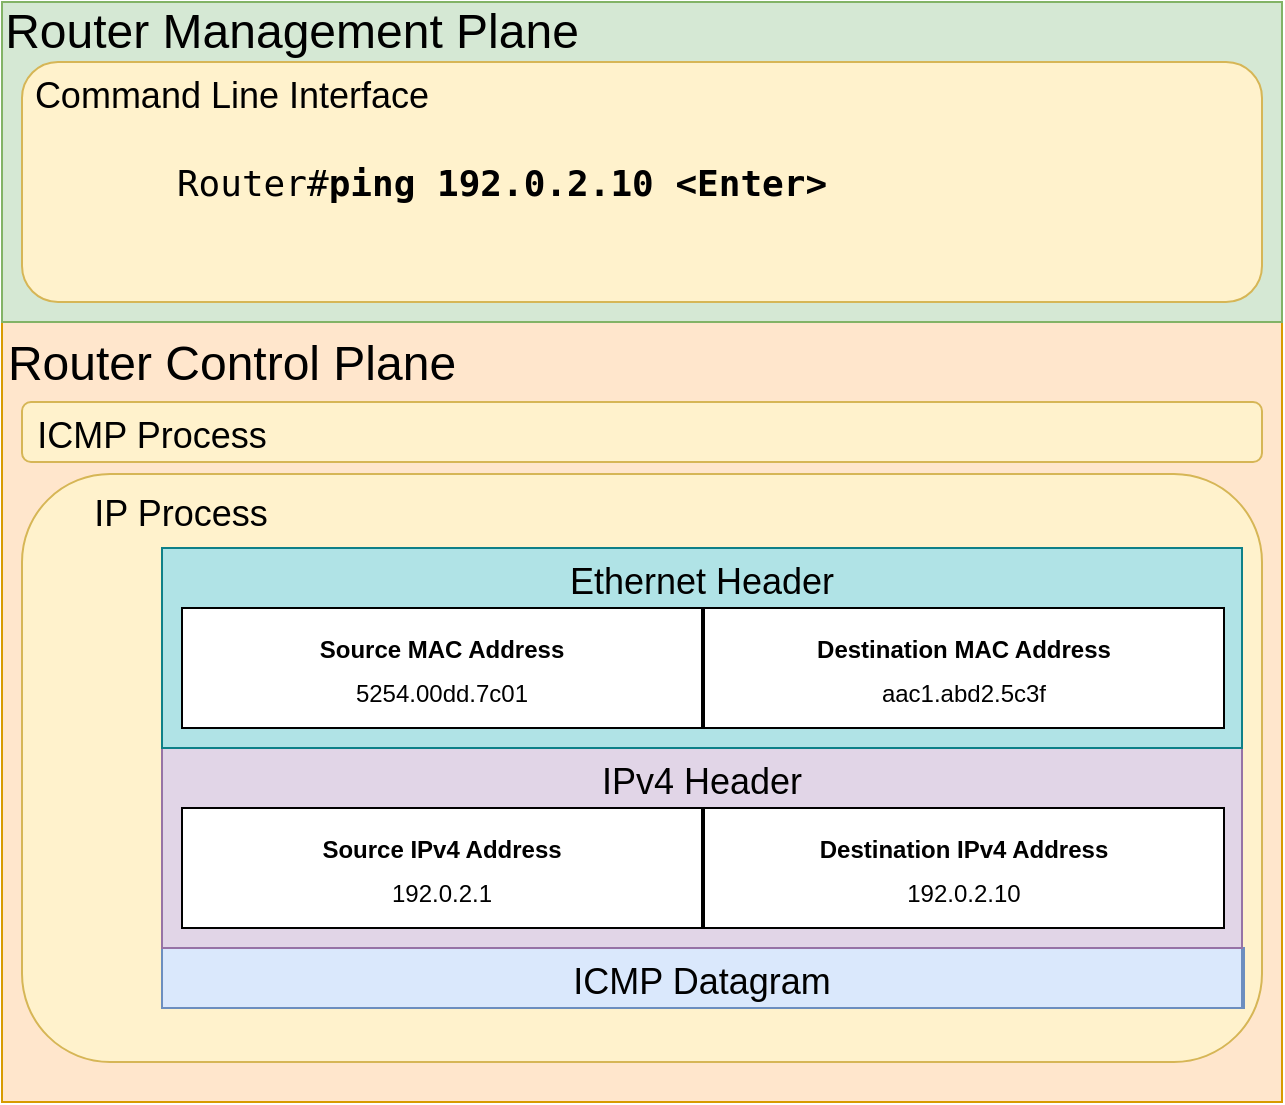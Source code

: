 <mxfile version="17.5.0" type="device"><diagram id="vD8LJD7Necz1GaNtLMnJ" name="Page-1"><mxGraphModel dx="780" dy="1112" grid="1" gridSize="10" guides="1" tooltips="1" connect="1" arrows="1" fold="1" page="1" pageScale="1" pageWidth="850" pageHeight="1100" math="0" shadow="0"><root><mxCell id="0"/><mxCell id="1" parent="0"/><mxCell id="orCWYUkdT0dOaSly7INw-5" value="" style="rounded=0;whiteSpace=wrap;html=1;fontSize=24;fillColor=#ffe6cc;strokeColor=#d79b00;" parent="1" vertex="1"><mxGeometry x="119" y="200" width="640" height="390" as="geometry"/></mxCell><mxCell id="orCWYUkdT0dOaSly7INw-2" value="" style="rounded=1;whiteSpace=wrap;html=1;fillColor=#fff2cc;strokeColor=#d6b656;" parent="1" vertex="1"><mxGeometry x="129" y="240" width="620" height="30" as="geometry"/></mxCell><mxCell id="orCWYUkdT0dOaSly7INw-3" value="&lt;font style=&quot;font-size: 24px&quot;&gt;Router Control Plane&lt;/font&gt;" style="text;html=1;strokeColor=none;fillColor=none;align=center;verticalAlign=middle;whiteSpace=wrap;rounded=0;" parent="1" vertex="1"><mxGeometry x="119" y="206" width="230" height="30" as="geometry"/></mxCell><mxCell id="orCWYUkdT0dOaSly7INw-4" value="&lt;font style=&quot;font-size: 18px&quot;&gt;ICMP Process&lt;/font&gt;" style="text;html=1;strokeColor=none;fillColor=none;align=center;verticalAlign=middle;whiteSpace=wrap;rounded=0;fontSize=24;" parent="1" vertex="1"><mxGeometry x="129" y="240" width="130" height="30" as="geometry"/></mxCell><mxCell id="orCWYUkdT0dOaSly7INw-14" value="" style="rounded=0;whiteSpace=wrap;html=1;fontSize=12;fillColor=#d5e8d4;strokeColor=#82b366;" parent="1" vertex="1"><mxGeometry x="119" y="40" width="640" height="160" as="geometry"/></mxCell><mxCell id="orCWYUkdT0dOaSly7INw-15" value="&lt;font style=&quot;font-size: 24px&quot;&gt;Router Management Plane&lt;/font&gt;" style="text;html=1;strokeColor=none;fillColor=none;align=center;verticalAlign=middle;whiteSpace=wrap;rounded=0;" parent="1" vertex="1"><mxGeometry x="119" y="40" width="290" height="30" as="geometry"/></mxCell><mxCell id="orCWYUkdT0dOaSly7INw-16" value="" style="rounded=1;whiteSpace=wrap;html=1;fillColor=#fff2cc;strokeColor=#d6b656;" parent="1" vertex="1"><mxGeometry x="129" y="70" width="620" height="120" as="geometry"/></mxCell><mxCell id="orCWYUkdT0dOaSly7INw-17" value="&lt;font style=&quot;font-size: 18px&quot;&gt;Command Line Interface&lt;/font&gt;" style="text;html=1;strokeColor=none;fillColor=none;align=center;verticalAlign=middle;whiteSpace=wrap;rounded=0;fontSize=24;" parent="1" vertex="1"><mxGeometry x="129" y="70" width="210" height="30" as="geometry"/></mxCell><mxCell id="orCWYUkdT0dOaSly7INw-18" value="&lt;pre style=&quot;font-size: 18px&quot;&gt;Router#&lt;b&gt;ping 192.0.2.10 &amp;lt;Enter&amp;gt;&lt;/b&gt;&lt;/pre&gt;" style="text;html=1;strokeColor=none;fillColor=none;align=center;verticalAlign=middle;whiteSpace=wrap;rounded=0;fontSize=18;" parent="1" vertex="1"><mxGeometry x="209" y="115" width="320" height="30" as="geometry"/></mxCell><mxCell id="orCWYUkdT0dOaSly7INw-19" value="" style="shape=image;html=1;verticalAlign=top;verticalLabelPosition=bottom;labelBackgroundColor=#ffffff;imageAspect=0;aspect=fixed;image=https://cdn1.iconfinder.com/data/icons/ionicons-sharp-vol-2/512/terminal-sharp-128.png;fontSize=18;" parent="1" vertex="1"><mxGeometry x="139" y="100" width="70" height="70" as="geometry"/></mxCell><mxCell id="ZsKZ8jACBEmEpYKbjipr-1" value="" style="rounded=1;whiteSpace=wrap;html=1;fillColor=#fff2cc;strokeColor=#d6b656;" parent="1" vertex="1"><mxGeometry x="129" y="276" width="620" height="294" as="geometry"/></mxCell><mxCell id="ZsKZ8jACBEmEpYKbjipr-2" value="&lt;font style=&quot;font-size: 18px&quot;&gt;IP Process&lt;/font&gt;" style="text;html=1;strokeColor=none;fillColor=none;align=center;verticalAlign=middle;whiteSpace=wrap;rounded=0;fontSize=24;" parent="1" vertex="1"><mxGeometry x="153" y="279" width="111" height="30" as="geometry"/></mxCell><mxCell id="ZsKZ8jACBEmEpYKbjipr-3" value="" style="rounded=0;whiteSpace=wrap;html=1;fillColor=#dae8fc;strokeColor=#6c8ebf;" parent="1" vertex="1"><mxGeometry x="199" y="513" width="541" height="30" as="geometry"/></mxCell><mxCell id="ZsKZ8jACBEmEpYKbjipr-4" value="&lt;font style=&quot;font-size: 18px&quot;&gt;ICMP Datagram&lt;/font&gt;" style="text;html=1;strokeColor=#6c8ebf;fillColor=#dae8fc;align=center;verticalAlign=middle;whiteSpace=wrap;rounded=0;fontSize=24;" parent="1" vertex="1"><mxGeometry x="199" y="513" width="540" height="30" as="geometry"/></mxCell><mxCell id="ZsKZ8jACBEmEpYKbjipr-5" value="" style="rounded=0;whiteSpace=wrap;html=1;fontSize=12;fillColor=#e1d5e7;strokeColor=#9673a6;" parent="1" vertex="1"><mxGeometry x="199" y="413" width="540" height="100" as="geometry"/></mxCell><mxCell id="ZsKZ8jACBEmEpYKbjipr-6" value="&lt;font style=&quot;font-size: 12px&quot;&gt;&lt;b&gt;Source IPv4 Address&lt;/b&gt;&lt;br&gt;192.0.2.1&lt;br&gt;&lt;/font&gt;" style="rounded=0;whiteSpace=wrap;html=1;fontSize=18;" parent="1" vertex="1"><mxGeometry x="209" y="443" width="260" height="60" as="geometry"/></mxCell><mxCell id="ZsKZ8jACBEmEpYKbjipr-12" value="&lt;font style=&quot;font-size: 18px&quot;&gt;IPv4 Header&lt;/font&gt;" style="text;html=1;strokeColor=none;fillColor=none;align=center;verticalAlign=middle;whiteSpace=wrap;rounded=0;fontSize=24;" parent="1" vertex="1"><mxGeometry x="199" y="413" width="540" height="30" as="geometry"/></mxCell><mxCell id="ZsKZ8jACBEmEpYKbjipr-13" value="&lt;font style=&quot;font-size: 12px&quot;&gt;&lt;b&gt;Destination IPv4 Address&lt;/b&gt;&lt;br&gt;192.0.2.10&lt;br&gt;&lt;/font&gt;" style="rounded=0;whiteSpace=wrap;html=1;fontSize=18;" parent="1" vertex="1"><mxGeometry x="470" y="443" width="260" height="60" as="geometry"/></mxCell><mxCell id="ZsKZ8jACBEmEpYKbjipr-16" value="" style="rounded=0;whiteSpace=wrap;html=1;fontSize=12;fillColor=#b0e3e6;strokeColor=#0e8088;" parent="1" vertex="1"><mxGeometry x="199" y="313" width="540" height="100" as="geometry"/></mxCell><mxCell id="ZsKZ8jACBEmEpYKbjipr-17" value="&lt;font style=&quot;font-size: 12px&quot;&gt;&lt;b&gt;Source MAC Address&lt;/b&gt;&lt;br&gt;5254.00dd.7c01&lt;br&gt;&lt;/font&gt;" style="rounded=0;whiteSpace=wrap;html=1;fontSize=18;" parent="1" vertex="1"><mxGeometry x="209" y="343" width="260" height="60" as="geometry"/></mxCell><mxCell id="ZsKZ8jACBEmEpYKbjipr-18" value="&lt;font style=&quot;font-size: 18px&quot;&gt;Ethernet Header&lt;/font&gt;" style="text;html=1;strokeColor=none;fillColor=none;align=center;verticalAlign=middle;whiteSpace=wrap;rounded=0;fontSize=24;" parent="1" vertex="1"><mxGeometry x="199" y="313" width="540" height="30" as="geometry"/></mxCell><mxCell id="ZsKZ8jACBEmEpYKbjipr-19" value="&lt;font style=&quot;font-size: 12px&quot;&gt;&lt;b&gt;Destination MAC Address&lt;/b&gt;&lt;br&gt;aac1.abd2.5c3f&lt;br&gt;&lt;/font&gt;" style="rounded=0;whiteSpace=wrap;html=1;fontSize=18;" parent="1" vertex="1"><mxGeometry x="470" y="343" width="260" height="60" as="geometry"/></mxCell></root></mxGraphModel></diagram></mxfile>